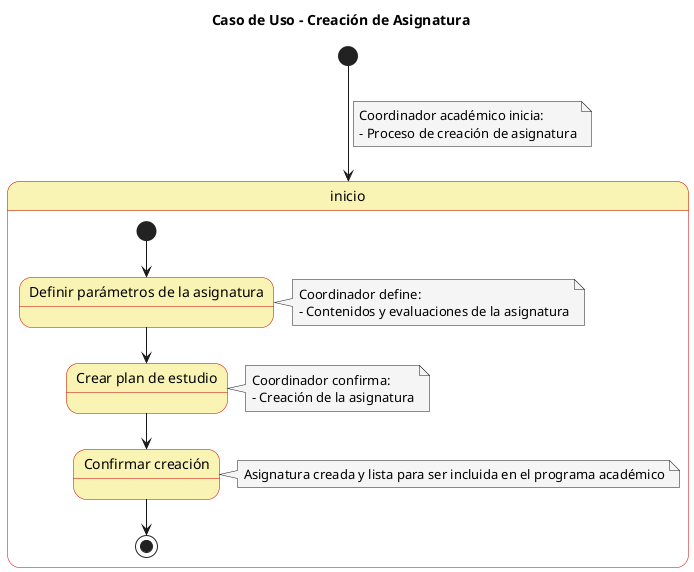 @startuml

skinparam state {
  BackgroundColor #faf4b4
  BorderColor #c90000
}

skinparam note {
  BackgroundColor #f5f5f5
}

title Caso de Uso - Creación de Asignatura

[*] --> inicio
note on link
  Coordinador académico inicia:
  - Proceso de creación de asignatura
end note

state inicio {
  [*] --> definir_parametros_asignatura
  state "Definir parámetros de la asignatura" as definir_parametros_asignatura

  definir_parametros_asignatura --> crear_plan_estudio
  note right of definir_parametros_asignatura
    Coordinador define:
    - Contenidos y evaluaciones de la asignatura
  end note

  state "Crear plan de estudio" as crear_plan_estudio

  crear_plan_estudio --> confirmar_creacion
  note right of crear_plan_estudio
    Coordinador confirma:
    - Creación de la asignatura
  end note

  state "Confirmar creación" as confirmar_creacion
  confirmar_creacion --> [*]
  note right of confirmar_creacion
    Asignatura creada y lista para ser incluida en el programa académico
  end note
}

@enduml

